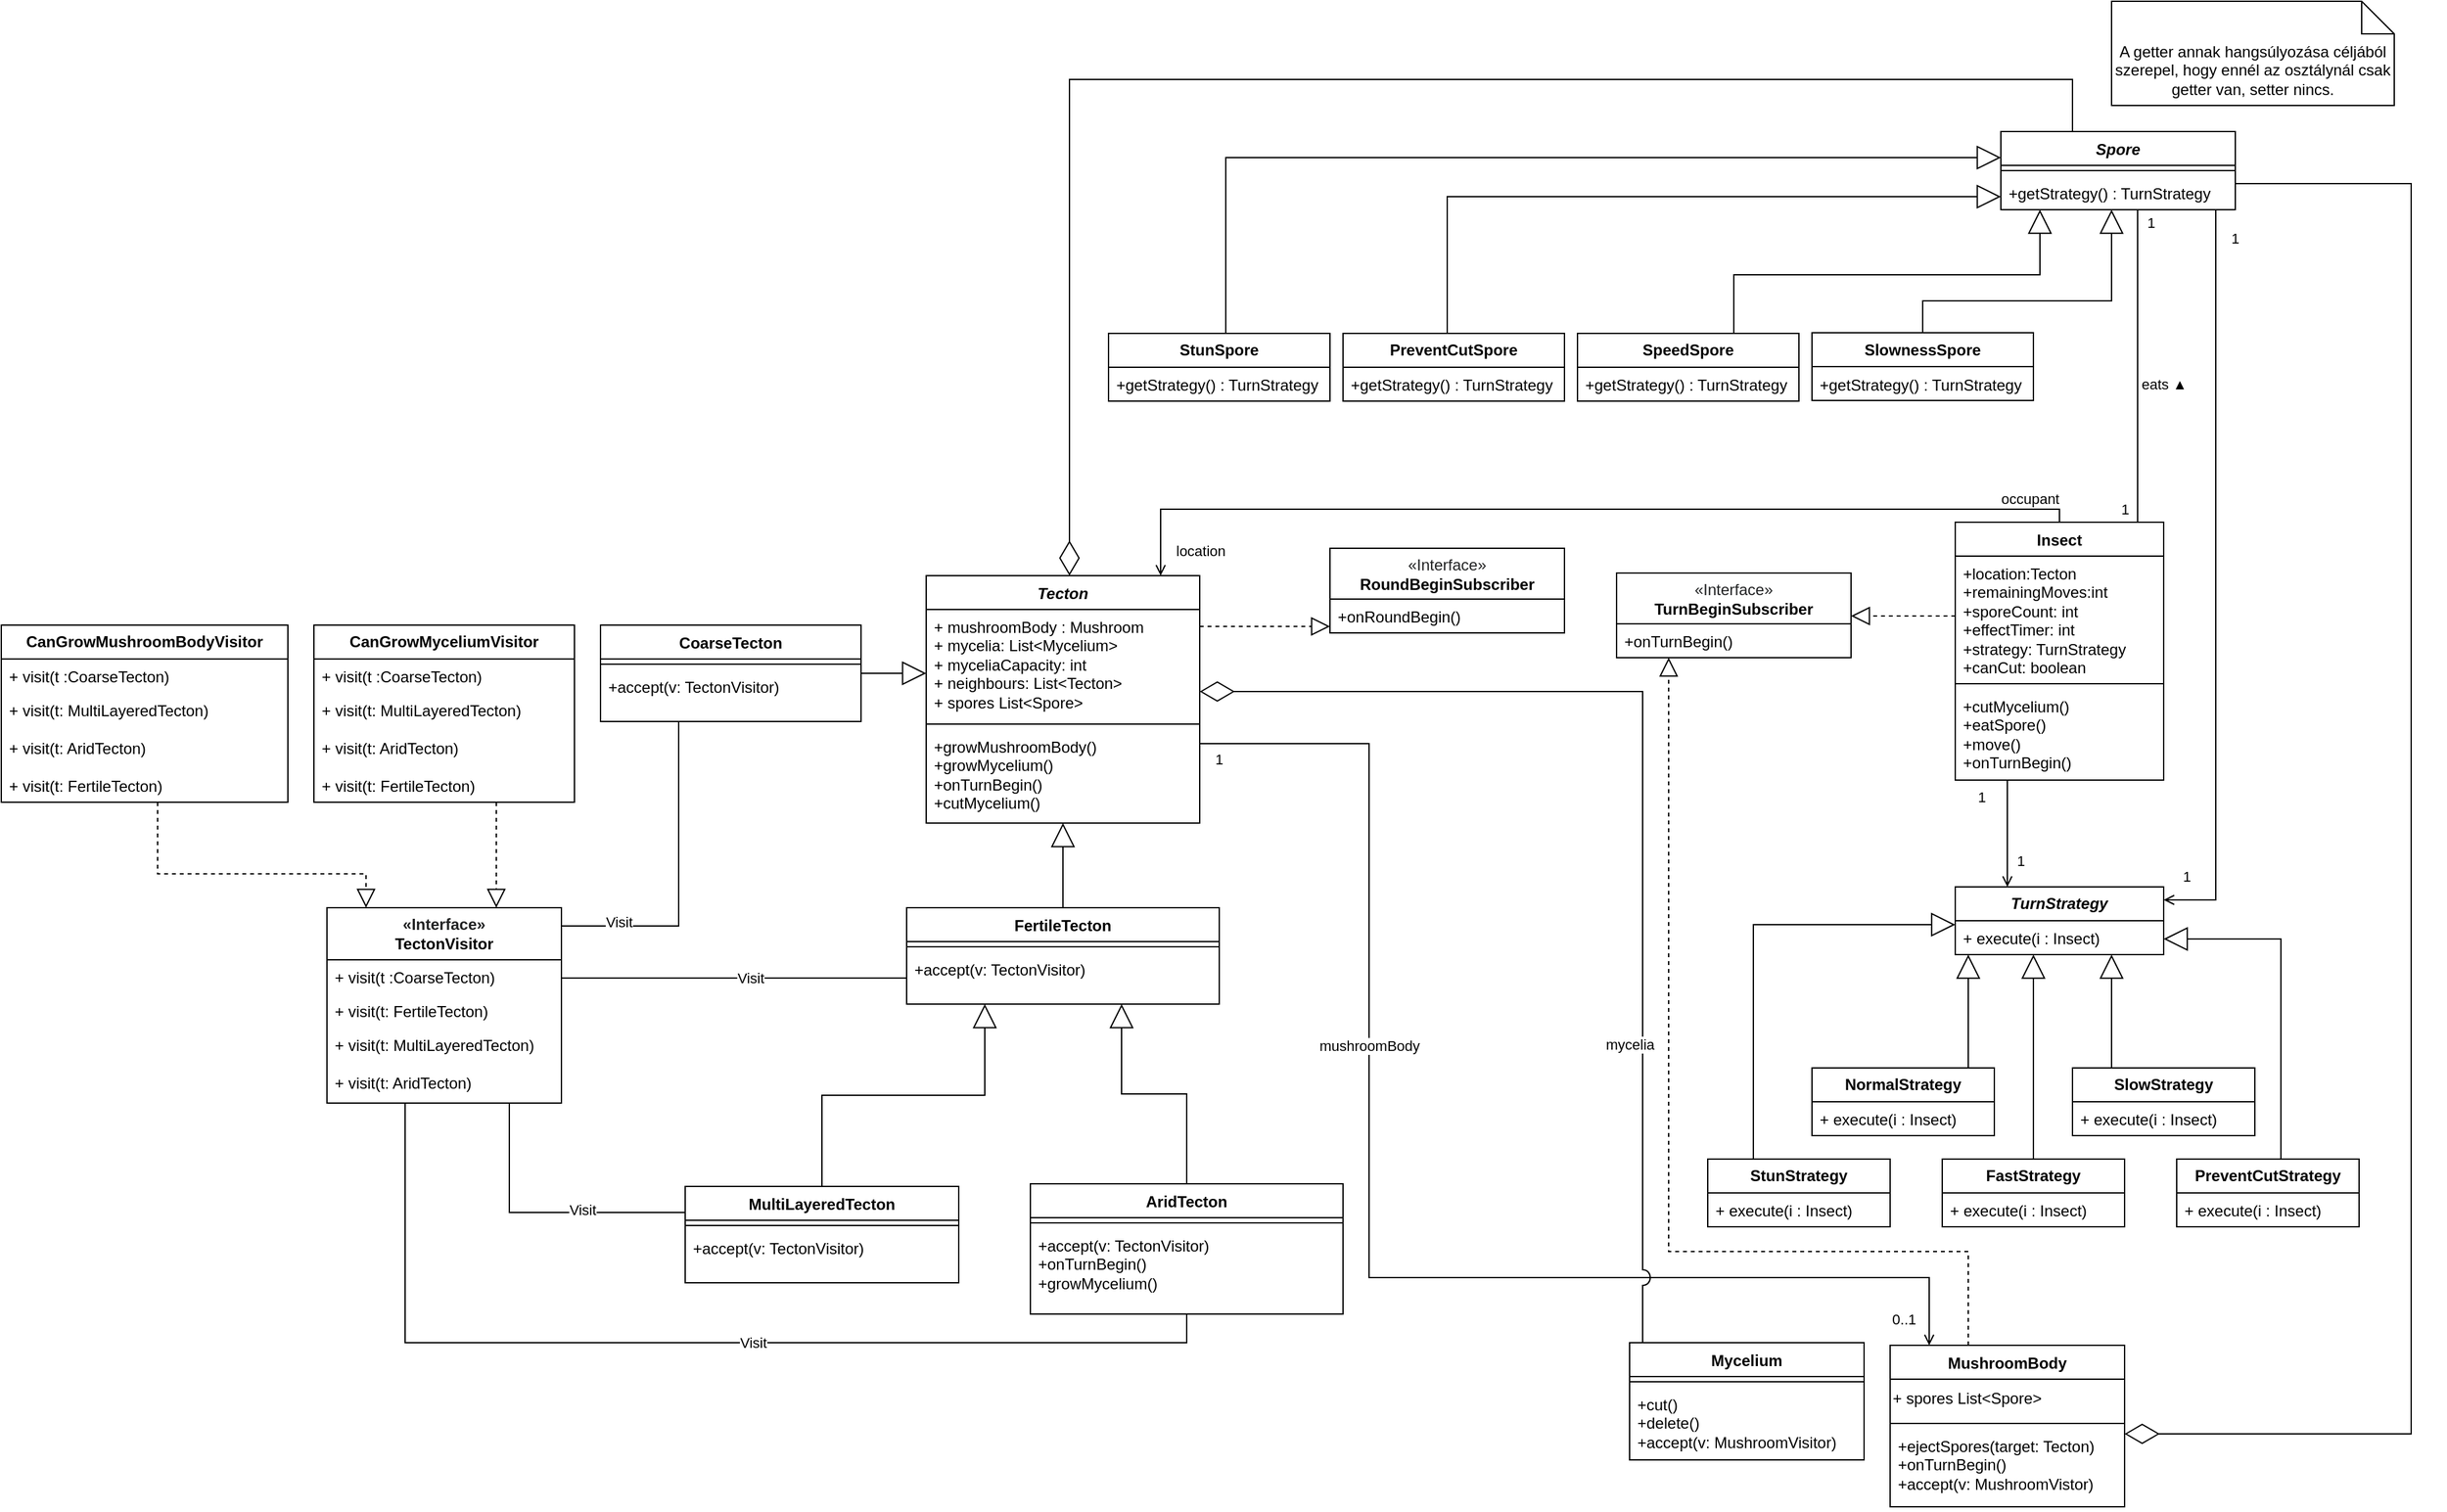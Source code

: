 <mxfile version="26.1.0">
  <diagram name="1 oldal" id="iCavI7vv8ZMhhtlTud_S">
    <mxGraphModel dx="2261" dy="774" grid="1" gridSize="10" guides="1" tooltips="1" connect="1" arrows="1" fold="1" page="1" pageScale="1" pageWidth="827" pageHeight="1169" math="0" shadow="0">
      <root>
        <mxCell id="0" />
        <mxCell id="1" parent="0" />
        <mxCell id="R1OB0yGb1VuW6Jd-PAWR-1" value="&lt;i style=&quot;&quot;&gt;Tecton&lt;/i&gt;" style="swimlane;fontStyle=1;align=center;verticalAlign=top;childLayout=stackLayout;horizontal=1;startSize=26;horizontalStack=0;resizeParent=1;resizeParentMax=0;resizeLast=0;collapsible=1;marginBottom=0;whiteSpace=wrap;html=1;" parent="1" vertex="1">
          <mxGeometry x="540" y="771" width="210" height="190" as="geometry">
            <mxRectangle x="240" y="190" width="80" height="30" as="alternateBounds" />
          </mxGeometry>
        </mxCell>
        <mxCell id="R1OB0yGb1VuW6Jd-PAWR-2" value="&lt;div&gt;+ mushroomBody : Mushroom&lt;/div&gt;&lt;div&gt;+ mycelia: List&amp;lt;Mycelium&amp;gt;&lt;/div&gt;&lt;div&gt;+ myceliaCapacity: int&lt;/div&gt;&lt;div&gt;+ neighbours: List&amp;lt;Tecton&amp;gt;&lt;/div&gt;&lt;div&gt;+ spores List&amp;lt;Spore&amp;gt;&lt;/div&gt;" style="text;strokeColor=none;fillColor=none;align=left;verticalAlign=top;spacingLeft=4;spacingRight=4;overflow=hidden;rotatable=0;points=[[0,0.5],[1,0.5]];portConstraint=eastwest;whiteSpace=wrap;html=1;" parent="R1OB0yGb1VuW6Jd-PAWR-1" vertex="1">
          <mxGeometry y="26" width="210" height="84" as="geometry" />
        </mxCell>
        <mxCell id="R1OB0yGb1VuW6Jd-PAWR-3" value="" style="line;strokeWidth=1;fillColor=none;align=left;verticalAlign=middle;spacingTop=-1;spacingLeft=3;spacingRight=3;rotatable=0;labelPosition=right;points=[];portConstraint=eastwest;strokeColor=inherit;" parent="R1OB0yGb1VuW6Jd-PAWR-1" vertex="1">
          <mxGeometry y="110" width="210" height="8" as="geometry" />
        </mxCell>
        <mxCell id="R1OB0yGb1VuW6Jd-PAWR-4" value="&lt;div&gt;+growMushroomBody()&lt;/div&gt;&lt;div&gt;+growMycelium()&lt;/div&gt;&lt;div&gt;+onTurnBegin()&lt;/div&gt;&lt;div&gt;+cutMycelium()&lt;/div&gt;" style="text;strokeColor=none;fillColor=none;align=left;verticalAlign=top;spacingLeft=4;spacingRight=4;overflow=hidden;rotatable=0;points=[[0,0.5],[1,0.5]];portConstraint=eastwest;whiteSpace=wrap;html=1;" parent="R1OB0yGb1VuW6Jd-PAWR-1" vertex="1">
          <mxGeometry y="118" width="210" height="72" as="geometry" />
        </mxCell>
        <mxCell id="R1OB0yGb1VuW6Jd-PAWR-5" value="CoarseTecton" style="swimlane;fontStyle=1;align=center;verticalAlign=top;childLayout=stackLayout;horizontal=1;startSize=26;horizontalStack=0;resizeParent=1;resizeParentMax=0;resizeLast=0;collapsible=1;marginBottom=0;whiteSpace=wrap;html=1;" parent="1" vertex="1">
          <mxGeometry x="290" y="809" width="200" height="74" as="geometry" />
        </mxCell>
        <mxCell id="R1OB0yGb1VuW6Jd-PAWR-7" value="" style="line;strokeWidth=1;fillColor=none;align=left;verticalAlign=middle;spacingTop=-1;spacingLeft=3;spacingRight=3;rotatable=0;labelPosition=right;points=[];portConstraint=eastwest;strokeColor=inherit;" parent="R1OB0yGb1VuW6Jd-PAWR-5" vertex="1">
          <mxGeometry y="26" width="200" height="8" as="geometry" />
        </mxCell>
        <mxCell id="R1OB0yGb1VuW6Jd-PAWR-8" value="+accept(v: TectonVisitor)" style="text;strokeColor=none;fillColor=none;align=left;verticalAlign=top;spacingLeft=4;spacingRight=4;overflow=hidden;rotatable=0;points=[[0,0.5],[1,0.5]];portConstraint=eastwest;whiteSpace=wrap;html=1;" parent="R1OB0yGb1VuW6Jd-PAWR-5" vertex="1">
          <mxGeometry y="34" width="200" height="40" as="geometry" />
        </mxCell>
        <mxCell id="R1OB0yGb1VuW6Jd-PAWR-9" value="FertileTecton" style="swimlane;fontStyle=1;align=center;verticalAlign=top;childLayout=stackLayout;horizontal=1;startSize=26;horizontalStack=0;resizeParent=1;resizeParentMax=0;resizeLast=0;collapsible=1;marginBottom=0;whiteSpace=wrap;html=1;" parent="1" vertex="1">
          <mxGeometry x="525" y="1026" width="240" height="74" as="geometry" />
        </mxCell>
        <mxCell id="R1OB0yGb1VuW6Jd-PAWR-11" value="" style="line;strokeWidth=1;fillColor=none;align=left;verticalAlign=middle;spacingTop=-1;spacingLeft=3;spacingRight=3;rotatable=0;labelPosition=right;points=[];portConstraint=eastwest;strokeColor=inherit;" parent="R1OB0yGb1VuW6Jd-PAWR-9" vertex="1">
          <mxGeometry y="26" width="240" height="8" as="geometry" />
        </mxCell>
        <mxCell id="R1OB0yGb1VuW6Jd-PAWR-12" value="&lt;div&gt;+accept(v: TectonVisitor)&lt;/div&gt;" style="text;strokeColor=none;fillColor=none;align=left;verticalAlign=top;spacingLeft=4;spacingRight=4;overflow=hidden;rotatable=0;points=[[0,0.5],[1,0.5]];portConstraint=eastwest;whiteSpace=wrap;html=1;" parent="R1OB0yGb1VuW6Jd-PAWR-9" vertex="1">
          <mxGeometry y="34" width="240" height="40" as="geometry" />
        </mxCell>
        <mxCell id="R1OB0yGb1VuW6Jd-PAWR-13" value="" style="endArrow=block;endSize=16;endFill=0;html=1;rounded=0;edgeStyle=orthogonalEdgeStyle;" parent="1" source="R1OB0yGb1VuW6Jd-PAWR-5" target="R1OB0yGb1VuW6Jd-PAWR-1" edge="1">
          <mxGeometry width="160" relative="1" as="geometry">
            <mxPoint x="530" y="861" as="sourcePoint" />
            <mxPoint x="510" y="911" as="targetPoint" />
            <Array as="points">
              <mxPoint x="490" y="856" />
              <mxPoint x="490" y="856" />
            </Array>
          </mxGeometry>
        </mxCell>
        <mxCell id="R1OB0yGb1VuW6Jd-PAWR-14" value="" style="endArrow=block;endSize=16;endFill=0;html=1;rounded=0;" parent="1" source="R1OB0yGb1VuW6Jd-PAWR-9" target="R1OB0yGb1VuW6Jd-PAWR-1" edge="1">
          <mxGeometry width="160" relative="1" as="geometry">
            <mxPoint x="604" y="861" as="sourcePoint" />
            <mxPoint x="660" y="921" as="targetPoint" />
          </mxGeometry>
        </mxCell>
        <mxCell id="R1OB0yGb1VuW6Jd-PAWR-15" value="MultiLayeredTecton" style="swimlane;fontStyle=1;align=center;verticalAlign=top;childLayout=stackLayout;horizontal=1;startSize=26;horizontalStack=0;resizeParent=1;resizeParentMax=0;resizeLast=0;collapsible=1;marginBottom=0;whiteSpace=wrap;html=1;" parent="1" vertex="1">
          <mxGeometry x="355" y="1240" width="210" height="74" as="geometry" />
        </mxCell>
        <mxCell id="R1OB0yGb1VuW6Jd-PAWR-17" value="" style="line;strokeWidth=1;fillColor=none;align=left;verticalAlign=middle;spacingTop=-1;spacingLeft=3;spacingRight=3;rotatable=0;labelPosition=right;points=[];portConstraint=eastwest;strokeColor=inherit;" parent="R1OB0yGb1VuW6Jd-PAWR-15" vertex="1">
          <mxGeometry y="26" width="210" height="8" as="geometry" />
        </mxCell>
        <mxCell id="R1OB0yGb1VuW6Jd-PAWR-18" value="+accept(v: TectonVisitor)" style="text;strokeColor=none;fillColor=none;align=left;verticalAlign=top;spacingLeft=4;spacingRight=4;overflow=hidden;rotatable=0;points=[[0,0.5],[1,0.5]];portConstraint=eastwest;whiteSpace=wrap;html=1;" parent="R1OB0yGb1VuW6Jd-PAWR-15" vertex="1">
          <mxGeometry y="34" width="210" height="40" as="geometry" />
        </mxCell>
        <mxCell id="R1OB0yGb1VuW6Jd-PAWR-19" value="AridTecton" style="swimlane;fontStyle=1;align=center;verticalAlign=top;childLayout=stackLayout;horizontal=1;startSize=26;horizontalStack=0;resizeParent=1;resizeParentMax=0;resizeLast=0;collapsible=1;marginBottom=0;whiteSpace=wrap;html=1;" parent="1" vertex="1">
          <mxGeometry x="620" y="1238" width="240" height="100" as="geometry" />
        </mxCell>
        <mxCell id="R1OB0yGb1VuW6Jd-PAWR-21" value="" style="line;strokeWidth=1;fillColor=none;align=left;verticalAlign=middle;spacingTop=-1;spacingLeft=3;spacingRight=3;rotatable=0;labelPosition=right;points=[];portConstraint=eastwest;strokeColor=inherit;" parent="R1OB0yGb1VuW6Jd-PAWR-19" vertex="1">
          <mxGeometry y="26" width="240" height="8" as="geometry" />
        </mxCell>
        <mxCell id="R1OB0yGb1VuW6Jd-PAWR-22" value="&lt;div&gt;&lt;div&gt;+accept(v: TectonVisitor)&lt;/div&gt;&lt;/div&gt;&lt;div&gt;+onTurnBegin()&lt;/div&gt;&lt;div&gt;+growMycelium()&lt;/div&gt;&lt;div&gt;&lt;br&gt;&lt;/div&gt;" style="text;strokeColor=none;fillColor=none;align=left;verticalAlign=top;spacingLeft=4;spacingRight=4;overflow=hidden;rotatable=0;points=[[0,0.5],[1,0.5]];portConstraint=eastwest;whiteSpace=wrap;html=1;" parent="R1OB0yGb1VuW6Jd-PAWR-19" vertex="1">
          <mxGeometry y="34" width="240" height="66" as="geometry" />
        </mxCell>
        <mxCell id="R1OB0yGb1VuW6Jd-PAWR-23" value="" style="endArrow=block;endSize=16;endFill=0;html=1;rounded=0;edgeStyle=orthogonalEdgeStyle;" parent="1" source="R1OB0yGb1VuW6Jd-PAWR-19" target="R1OB0yGb1VuW6Jd-PAWR-9" edge="1">
          <mxGeometry width="160" relative="1" as="geometry">
            <mxPoint x="745" y="1182" as="sourcePoint" />
            <mxPoint x="755" y="1130" as="targetPoint" />
            <Array as="points">
              <mxPoint x="740" y="1169" />
              <mxPoint x="690" y="1169" />
            </Array>
          </mxGeometry>
        </mxCell>
        <mxCell id="R1OB0yGb1VuW6Jd-PAWR-24" value="" style="endArrow=block;endSize=16;endFill=0;html=1;rounded=0;exitX=0.5;exitY=0;exitDx=0;exitDy=0;entryX=0.25;entryY=1;entryDx=0;entryDy=0;edgeStyle=orthogonalEdgeStyle;" parent="1" source="R1OB0yGb1VuW6Jd-PAWR-15" target="R1OB0yGb1VuW6Jd-PAWR-9" edge="1">
          <mxGeometry x="0.003" width="160" relative="1" as="geometry">
            <mxPoint x="535" y="1160" as="sourcePoint" />
            <mxPoint x="455" y="1160" as="targetPoint" />
            <mxPoint as="offset" />
          </mxGeometry>
        </mxCell>
        <mxCell id="R1OB0yGb1VuW6Jd-PAWR-26" style="edgeStyle=orthogonalEdgeStyle;rounded=0;orthogonalLoop=1;jettySize=auto;html=1;exitX=0.5;exitY=1;exitDx=0;exitDy=0;" parent="1" edge="1">
          <mxGeometry relative="1" as="geometry">
            <mxPoint x="1260" y="1151.0" as="sourcePoint" />
            <mxPoint x="1260" y="1151.0" as="targetPoint" />
          </mxGeometry>
        </mxCell>
        <mxCell id="R1OB0yGb1VuW6Jd-PAWR-27" value="Mycelium" style="swimlane;fontStyle=1;align=center;verticalAlign=top;childLayout=stackLayout;horizontal=1;startSize=26;horizontalStack=0;resizeParent=1;resizeParentMax=0;resizeLast=0;collapsible=1;marginBottom=0;whiteSpace=wrap;html=1;" parent="1" vertex="1">
          <mxGeometry x="1080" y="1360" width="180" height="90" as="geometry" />
        </mxCell>
        <mxCell id="R1OB0yGb1VuW6Jd-PAWR-29" value="" style="line;strokeWidth=1;fillColor=none;align=left;verticalAlign=middle;spacingTop=-1;spacingLeft=3;spacingRight=3;rotatable=0;labelPosition=right;points=[];portConstraint=eastwest;strokeColor=inherit;" parent="R1OB0yGb1VuW6Jd-PAWR-27" vertex="1">
          <mxGeometry y="26" width="180" height="8" as="geometry" />
        </mxCell>
        <mxCell id="R1OB0yGb1VuW6Jd-PAWR-30" value="&lt;div&gt;+cut()&lt;/div&gt;&lt;div&gt;+delete()&lt;/div&gt;&lt;div&gt;+accept(v: MushroomVisitor)&lt;/div&gt;" style="text;strokeColor=none;fillColor=none;align=left;verticalAlign=top;spacingLeft=4;spacingRight=4;overflow=hidden;rotatable=0;points=[[0,0.5],[1,0.5]];portConstraint=eastwest;whiteSpace=wrap;html=1;" parent="R1OB0yGb1VuW6Jd-PAWR-27" vertex="1">
          <mxGeometry y="34" width="180" height="56" as="geometry" />
        </mxCell>
        <mxCell id="R1OB0yGb1VuW6Jd-PAWR-31" value="MushroomBody" style="swimlane;fontStyle=1;align=center;verticalAlign=top;childLayout=stackLayout;horizontal=1;startSize=26;horizontalStack=0;resizeParent=1;resizeParentMax=0;resizeLast=0;collapsible=1;marginBottom=0;whiteSpace=wrap;html=1;" parent="1" vertex="1">
          <mxGeometry x="1280" y="1362" width="180" height="124" as="geometry" />
        </mxCell>
        <mxCell id="kyDPu2u6g_NYAG55pesa-9" value="&lt;div align=&quot;left&quot;&gt;&lt;font&gt;+ spores List&amp;lt;Spore&amp;gt;&lt;/font&gt;&lt;/div&gt;" style="text;html=1;align=left;verticalAlign=middle;resizable=0;points=[];autosize=1;strokeColor=none;fillColor=none;" parent="R1OB0yGb1VuW6Jd-PAWR-31" vertex="1">
          <mxGeometry y="26" width="180" height="30" as="geometry" />
        </mxCell>
        <mxCell id="R1OB0yGb1VuW6Jd-PAWR-33" value="" style="line;strokeWidth=1;fillColor=none;align=left;verticalAlign=middle;spacingTop=-1;spacingLeft=3;spacingRight=3;rotatable=0;labelPosition=right;points=[];portConstraint=eastwest;strokeColor=inherit;" parent="R1OB0yGb1VuW6Jd-PAWR-31" vertex="1">
          <mxGeometry y="56" width="180" height="8" as="geometry" />
        </mxCell>
        <mxCell id="R1OB0yGb1VuW6Jd-PAWR-34" value="&lt;div&gt;+ejectSpores(target: Tecton)&lt;/div&gt;&lt;div&gt;+onTurnBegin()&lt;/div&gt;&lt;div&gt;+accept(v: MushroomVistor)&lt;/div&gt;" style="text;strokeColor=none;fillColor=none;align=left;verticalAlign=top;spacingLeft=4;spacingRight=4;overflow=hidden;rotatable=0;points=[[0,0.5],[1,0.5]];portConstraint=eastwest;whiteSpace=wrap;html=1;" parent="R1OB0yGb1VuW6Jd-PAWR-31" vertex="1">
          <mxGeometry y="64" width="180" height="60" as="geometry" />
        </mxCell>
        <mxCell id="R1OB0yGb1VuW6Jd-PAWR-37" value="&lt;i&gt;Spore&lt;/i&gt;" style="swimlane;fontStyle=1;align=center;verticalAlign=top;childLayout=stackLayout;horizontal=1;startSize=26;horizontalStack=0;resizeParent=1;resizeParentMax=0;resizeLast=0;collapsible=1;marginBottom=0;whiteSpace=wrap;html=1;" parent="1" vertex="1">
          <mxGeometry x="1365" y="430" width="180" height="60" as="geometry" />
        </mxCell>
        <mxCell id="R1OB0yGb1VuW6Jd-PAWR-39" value="" style="line;strokeWidth=1;fillColor=none;align=left;verticalAlign=middle;spacingTop=-1;spacingLeft=3;spacingRight=3;rotatable=0;labelPosition=right;points=[];portConstraint=eastwest;strokeColor=inherit;" parent="R1OB0yGb1VuW6Jd-PAWR-37" vertex="1">
          <mxGeometry y="26" width="180" height="8" as="geometry" />
        </mxCell>
        <mxCell id="R1OB0yGb1VuW6Jd-PAWR-40" value="+getStrategy() : TurnStrategy" style="text;strokeColor=none;fillColor=none;align=left;verticalAlign=top;spacingLeft=4;spacingRight=4;overflow=hidden;rotatable=0;points=[[0,0.5],[1,0.5]];portConstraint=eastwest;whiteSpace=wrap;html=1;" parent="R1OB0yGb1VuW6Jd-PAWR-37" vertex="1">
          <mxGeometry y="34" width="180" height="26" as="geometry" />
        </mxCell>
        <mxCell id="R1OB0yGb1VuW6Jd-PAWR-41" value="Insect" style="swimlane;fontStyle=1;align=center;verticalAlign=top;childLayout=stackLayout;horizontal=1;startSize=26;horizontalStack=0;resizeParent=1;resizeParentMax=0;resizeLast=0;collapsible=1;marginBottom=0;whiteSpace=wrap;html=1;" parent="1" vertex="1">
          <mxGeometry x="1330" y="730" width="160" height="198" as="geometry" />
        </mxCell>
        <mxCell id="R1OB0yGb1VuW6Jd-PAWR-42" value="+location:Tecton&lt;div&gt;+remainingMoves:int&lt;/div&gt;&lt;div&gt;+sporeCount: int&lt;/div&gt;&lt;div&gt;+effectTimer: int&lt;/div&gt;&lt;div&gt;+strategy: TurnStrategy&lt;/div&gt;&lt;div&gt;+canCut: boolean&lt;/div&gt;" style="text;strokeColor=none;fillColor=none;align=left;verticalAlign=top;spacingLeft=4;spacingRight=4;overflow=hidden;rotatable=0;points=[[0,0.5],[1,0.5]];portConstraint=eastwest;whiteSpace=wrap;html=1;" parent="R1OB0yGb1VuW6Jd-PAWR-41" vertex="1">
          <mxGeometry y="26" width="160" height="94" as="geometry" />
        </mxCell>
        <mxCell id="R1OB0yGb1VuW6Jd-PAWR-43" value="" style="line;strokeWidth=1;fillColor=none;align=left;verticalAlign=middle;spacingTop=-1;spacingLeft=3;spacingRight=3;rotatable=0;labelPosition=right;points=[];portConstraint=eastwest;strokeColor=inherit;" parent="R1OB0yGb1VuW6Jd-PAWR-41" vertex="1">
          <mxGeometry y="120" width="160" height="8" as="geometry" />
        </mxCell>
        <mxCell id="R1OB0yGb1VuW6Jd-PAWR-44" value="+cutMycelium()&lt;div&gt;+eatSpore()&lt;/div&gt;&lt;div&gt;+move()&lt;/div&gt;&lt;div&gt;+onTurnBegin()&lt;/div&gt;" style="text;strokeColor=none;fillColor=none;align=left;verticalAlign=top;spacingLeft=4;spacingRight=4;overflow=hidden;rotatable=0;points=[[0,0.5],[1,0.5]];portConstraint=eastwest;whiteSpace=wrap;html=1;" parent="R1OB0yGb1VuW6Jd-PAWR-41" vertex="1">
          <mxGeometry y="128" width="160" height="70" as="geometry" />
        </mxCell>
        <mxCell id="R1OB0yGb1VuW6Jd-PAWR-64" value="&lt;font style=&quot;font-weight: 700;&quot;&gt;&lt;span style=&quot;font-weight: 400; color: rgb(32, 33, 34); font-family: sans-serif; text-align: start; background-color: rgb(255, 255, 255);&quot;&gt;«&lt;/span&gt;&lt;span style=&quot;color: rgb(32, 33, 34); font-family: sans-serif; text-align: start; background-color: rgb(255, 255, 255); font-weight: 400;&quot;&gt;Interface&lt;/span&gt;&lt;span style=&quot;font-weight: 400; color: rgb(32, 33, 34); font-family: sans-serif; text-align: start; background-color: rgb(255, 255, 255);&quot;&gt;»&lt;/span&gt;&lt;/font&gt;&lt;div style=&quot;font-weight: 700; text-align: start;&quot;&gt;&lt;font face=&quot;sans-serif&quot;&gt;&lt;span style=&quot;background-color: rgb(255, 255, 255);&quot;&gt;TurnBeginSubscriber&lt;/span&gt;&lt;/font&gt;&lt;/div&gt;" style="swimlane;fontStyle=0;childLayout=stackLayout;horizontal=1;startSize=39;fillColor=none;horizontalStack=0;resizeParent=1;resizeParentMax=0;resizeLast=0;collapsible=1;marginBottom=0;whiteSpace=wrap;html=1;" parent="1" vertex="1">
          <mxGeometry x="1070" y="769" width="180" height="65" as="geometry" />
        </mxCell>
        <mxCell id="R1OB0yGb1VuW6Jd-PAWR-65" value="+onTurnBegin()" style="text;strokeColor=none;fillColor=none;align=left;verticalAlign=top;spacingLeft=4;spacingRight=4;overflow=hidden;rotatable=0;points=[[0,0.5],[1,0.5]];portConstraint=eastwest;whiteSpace=wrap;html=1;" parent="R1OB0yGb1VuW6Jd-PAWR-64" vertex="1">
          <mxGeometry y="39" width="180" height="26" as="geometry" />
        </mxCell>
        <mxCell id="R1OB0yGb1VuW6Jd-PAWR-67" value="" style="endArrow=block;dashed=1;endFill=0;endSize=12;html=1;rounded=0;edgeStyle=orthogonalEdgeStyle;" parent="1" source="R1OB0yGb1VuW6Jd-PAWR-1" target="mb7o7F7Rgk-u2ZohZn4V-79" edge="1">
          <mxGeometry width="160" relative="1" as="geometry">
            <mxPoint x="920" y="681" as="sourcePoint" />
            <mxPoint x="810" y="830" as="targetPoint" />
            <Array as="points">
              <mxPoint x="810" y="810" />
              <mxPoint x="810" y="810" />
            </Array>
          </mxGeometry>
        </mxCell>
        <mxCell id="R1OB0yGb1VuW6Jd-PAWR-68" value="" style="endArrow=block;dashed=1;endFill=0;endSize=12;html=1;rounded=0;edgeStyle=orthogonalEdgeStyle;jumpStyle=arc;jumpSize=12;" parent="1" source="R1OB0yGb1VuW6Jd-PAWR-31" target="R1OB0yGb1VuW6Jd-PAWR-65" edge="1">
          <mxGeometry width="160" relative="1" as="geometry">
            <mxPoint x="1310" y="1170" as="sourcePoint" />
            <mxPoint x="1570" y="1111" as="targetPoint" />
            <Array as="points">
              <mxPoint x="1340" y="1290" />
              <mxPoint x="1110" y="1290" />
            </Array>
          </mxGeometry>
        </mxCell>
        <mxCell id="R1OB0yGb1VuW6Jd-PAWR-70" value="" style="endArrow=diamondThin;endFill=0;endSize=24;html=1;rounded=0;edgeStyle=orthogonalEdgeStyle;" parent="1" source="R1OB0yGb1VuW6Jd-PAWR-37" target="R1OB0yGb1VuW6Jd-PAWR-31" edge="1">
          <mxGeometry width="160" relative="1" as="geometry">
            <mxPoint x="2170" y="941" as="sourcePoint" />
            <mxPoint x="1500" y="1240" as="targetPoint" />
            <Array as="points">
              <mxPoint x="1680" y="470" />
              <mxPoint x="1680" y="1430" />
            </Array>
          </mxGeometry>
        </mxCell>
        <mxCell id="R1OB0yGb1VuW6Jd-PAWR-94" value="" style="endArrow=block;dashed=1;endFill=0;html=1;rounded=0;jumpStyle=arc;jumpSize=12;endSize=12;fontStyle=0;edgeStyle=orthogonalEdgeStyle;" parent="1" source="R1OB0yGb1VuW6Jd-PAWR-41" target="R1OB0yGb1VuW6Jd-PAWR-64" edge="1">
          <mxGeometry width="160" relative="1" as="geometry">
            <mxPoint x="1550" y="1200" as="sourcePoint" />
            <mxPoint x="1150" y="820" as="targetPoint" />
            <Array as="points">
              <mxPoint x="1300" y="802" />
              <mxPoint x="1300" y="802" />
            </Array>
          </mxGeometry>
        </mxCell>
        <mxCell id="R1OB0yGb1VuW6Jd-PAWR-95" value="" style="endArrow=diamondThin;endFill=0;endSize=24;html=1;rounded=0;edgeStyle=orthogonalEdgeStyle;jumpStyle=arc;jumpSize=12;" parent="1" source="R1OB0yGb1VuW6Jd-PAWR-37" target="R1OB0yGb1VuW6Jd-PAWR-1" edge="1">
          <mxGeometry width="160" relative="1" as="geometry">
            <mxPoint x="1780" y="705" as="sourcePoint" />
            <mxPoint x="645" y="751" as="targetPoint" />
            <Array as="points">
              <mxPoint x="1420" y="390" />
              <mxPoint x="650" y="390" />
            </Array>
          </mxGeometry>
        </mxCell>
        <mxCell id="Vh8VJ31RXxQbdsVbW_FH-3" value="A getter annak hangsúlyozása céljából szerepel, hogy ennél az osztálynál csak getter van, setter nincs." style="shape=note2;boundedLbl=1;whiteSpace=wrap;html=1;size=25;verticalAlign=top;align=center;" parent="1" vertex="1">
          <mxGeometry x="1450" y="330" width="217" height="80" as="geometry" />
        </mxCell>
        <mxCell id="mb7o7F7Rgk-u2ZohZn4V-1" value="&lt;div&gt;&lt;b&gt;&lt;font&gt;&lt;span style=&quot;color: rgb(32, 33, 34); font-family: sans-serif; text-align: start; background-color: rgb(255, 255, 255);&quot;&gt;«&lt;/span&gt;&lt;span style=&quot;color: rgb(32, 33, 34); font-family: sans-serif; text-align: start; background-color: rgb(255, 255, 255);&quot;&gt;Interface&lt;/span&gt;&lt;span style=&quot;color: rgb(32, 33, 34); font-family: sans-serif; text-align: start; background-color: rgb(255, 255, 255);&quot;&gt;»&lt;/span&gt;&lt;/font&gt;&lt;/b&gt;&lt;/div&gt;&lt;div&gt;&lt;b&gt;TectonVisitor&lt;/b&gt;&lt;/div&gt;" style="swimlane;fontStyle=0;childLayout=stackLayout;horizontal=1;startSize=40;fillColor=none;horizontalStack=0;resizeParent=1;resizeParentMax=0;resizeLast=0;collapsible=1;marginBottom=0;whiteSpace=wrap;html=1;" parent="1" vertex="1">
          <mxGeometry x="80" y="1026" width="180" height="150" as="geometry" />
        </mxCell>
        <mxCell id="mb7o7F7Rgk-u2ZohZn4V-2" value="+ visit(t :CoarseTecton)" style="text;strokeColor=none;fillColor=none;align=left;verticalAlign=top;spacingLeft=4;spacingRight=4;overflow=hidden;rotatable=0;points=[[0,0.5],[1,0.5]];portConstraint=eastwest;whiteSpace=wrap;html=1;" parent="mb7o7F7Rgk-u2ZohZn4V-1" vertex="1">
          <mxGeometry y="40" width="180" height="26" as="geometry" />
        </mxCell>
        <mxCell id="mb7o7F7Rgk-u2ZohZn4V-3" value="+ visit(t: FertileTecton)" style="text;strokeColor=none;fillColor=none;align=left;verticalAlign=top;spacingLeft=4;spacingRight=4;overflow=hidden;rotatable=0;points=[[0,0.5],[1,0.5]];portConstraint=eastwest;whiteSpace=wrap;html=1;" parent="mb7o7F7Rgk-u2ZohZn4V-1" vertex="1">
          <mxGeometry y="66" width="180" height="26" as="geometry" />
        </mxCell>
        <mxCell id="mb7o7F7Rgk-u2ZohZn4V-4" value="&lt;div&gt;+ visit(t: MultiLayeredTecton)&lt;/div&gt;&lt;div&gt;&lt;br&gt;&lt;/div&gt;&lt;div&gt;+ visit(t: AridTecton) &lt;br&gt;&lt;/div&gt;" style="text;strokeColor=none;fillColor=none;align=left;verticalAlign=top;spacingLeft=4;spacingRight=4;overflow=hidden;rotatable=0;points=[[0,0.5],[1,0.5]];portConstraint=eastwest;whiteSpace=wrap;html=1;" parent="mb7o7F7Rgk-u2ZohZn4V-1" vertex="1">
          <mxGeometry y="92" width="180" height="58" as="geometry" />
        </mxCell>
        <mxCell id="mb7o7F7Rgk-u2ZohZn4V-5" value="&lt;b&gt;CanGrowMushroomBodyVisitor&lt;/b&gt;" style="swimlane;fontStyle=0;childLayout=stackLayout;horizontal=1;startSize=26;fillColor=none;horizontalStack=0;resizeParent=1;resizeParentMax=0;resizeLast=0;collapsible=1;marginBottom=0;whiteSpace=wrap;html=1;" parent="1" vertex="1">
          <mxGeometry x="-170" y="809" width="220" height="136" as="geometry" />
        </mxCell>
        <mxCell id="mb7o7F7Rgk-u2ZohZn4V-9" value="+ visit(t :CoarseTecton)" style="text;strokeColor=none;fillColor=none;align=left;verticalAlign=top;spacingLeft=4;spacingRight=4;overflow=hidden;rotatable=0;points=[[0,0.5],[1,0.5]];portConstraint=eastwest;whiteSpace=wrap;html=1;" parent="mb7o7F7Rgk-u2ZohZn4V-5" vertex="1">
          <mxGeometry y="26" width="220" height="26" as="geometry" />
        </mxCell>
        <mxCell id="mb7o7F7Rgk-u2ZohZn4V-10" value="&lt;div&gt;+ visit(t: MultiLayeredTecton)&lt;/div&gt;&lt;div&gt;&lt;br&gt;&lt;/div&gt;&lt;div&gt;+ visit(t: AridTecton) &lt;br&gt;&lt;/div&gt;" style="text;strokeColor=none;fillColor=none;align=left;verticalAlign=top;spacingLeft=4;spacingRight=4;overflow=hidden;rotatable=0;points=[[0,0.5],[1,0.5]];portConstraint=eastwest;whiteSpace=wrap;html=1;" parent="mb7o7F7Rgk-u2ZohZn4V-5" vertex="1">
          <mxGeometry y="52" width="220" height="58" as="geometry" />
        </mxCell>
        <mxCell id="mb7o7F7Rgk-u2ZohZn4V-11" value="+ visit(t: FertileTecton)" style="text;strokeColor=none;fillColor=none;align=left;verticalAlign=top;spacingLeft=4;spacingRight=4;overflow=hidden;rotatable=0;points=[[0,0.5],[1,0.5]];portConstraint=eastwest;whiteSpace=wrap;html=1;" parent="mb7o7F7Rgk-u2ZohZn4V-5" vertex="1">
          <mxGeometry y="110" width="220" height="26" as="geometry" />
        </mxCell>
        <mxCell id="mb7o7F7Rgk-u2ZohZn4V-12" value="" style="endArrow=block;dashed=1;endFill=0;endSize=12;html=1;rounded=0;edgeStyle=orthogonalEdgeStyle;" parent="1" source="kyDPu2u6g_NYAG55pesa-4" target="mb7o7F7Rgk-u2ZohZn4V-1" edge="1">
          <mxGeometry width="160" relative="1" as="geometry">
            <mxPoint x="50" y="980" as="sourcePoint" />
            <mxPoint x="170" y="1107" as="targetPoint" />
            <Array as="points">
              <mxPoint x="210" y="990" />
              <mxPoint x="210" y="990" />
            </Array>
          </mxGeometry>
        </mxCell>
        <mxCell id="mb7o7F7Rgk-u2ZohZn4V-13" value="" style="endArrow=none;html=1;rounded=0;edgeStyle=orthogonalEdgeStyle;" parent="1" source="mb7o7F7Rgk-u2ZohZn4V-1" target="R1OB0yGb1VuW6Jd-PAWR-8" edge="1">
          <mxGeometry relative="1" as="geometry">
            <mxPoint x="500" y="1050" as="sourcePoint" />
            <mxPoint x="360" y="980" as="targetPoint" />
            <Array as="points">
              <mxPoint x="350" y="1040" />
            </Array>
          </mxGeometry>
        </mxCell>
        <mxCell id="mb7o7F7Rgk-u2ZohZn4V-30" value="Visit" style="edgeLabel;html=1;align=center;verticalAlign=middle;resizable=0;points=[];" parent="mb7o7F7Rgk-u2ZohZn4V-13" vertex="1" connectable="0">
          <mxGeometry x="-0.438" y="2" relative="1" as="geometry">
            <mxPoint x="-26" y="-1" as="offset" />
          </mxGeometry>
        </mxCell>
        <mxCell id="mb7o7F7Rgk-u2ZohZn4V-17" value="" style="endArrow=none;html=1;rounded=0;edgeStyle=orthogonalEdgeStyle;" parent="1" source="mb7o7F7Rgk-u2ZohZn4V-1" target="R1OB0yGb1VuW6Jd-PAWR-12" edge="1">
          <mxGeometry relative="1" as="geometry">
            <mxPoint x="180" y="1124.94" as="sourcePoint" />
            <mxPoint x="625" y="1083.999" as="targetPoint" />
            <Array as="points">
              <mxPoint x="460" y="1080" />
              <mxPoint x="460" y="1080" />
            </Array>
          </mxGeometry>
        </mxCell>
        <mxCell id="mb7o7F7Rgk-u2ZohZn4V-31" value="&lt;div&gt;Visit&lt;/div&gt;" style="edgeLabel;html=1;align=center;verticalAlign=middle;resizable=0;points=[];" parent="mb7o7F7Rgk-u2ZohZn4V-17" vertex="1" connectable="0">
          <mxGeometry x="0.122" y="-5" relative="1" as="geometry">
            <mxPoint x="-4" y="-5" as="offset" />
          </mxGeometry>
        </mxCell>
        <mxCell id="mb7o7F7Rgk-u2ZohZn4V-18" value="" style="endArrow=none;html=1;rounded=0;edgeStyle=orthogonalEdgeStyle;" parent="1" source="mb7o7F7Rgk-u2ZohZn4V-1" target="R1OB0yGb1VuW6Jd-PAWR-22" edge="1">
          <mxGeometry relative="1" as="geometry">
            <mxPoint x="80" y="1200" as="sourcePoint" />
            <mxPoint x="809.999" y="1340" as="targetPoint" />
            <Array as="points">
              <mxPoint x="140" y="1360" />
              <mxPoint x="740" y="1360" />
            </Array>
          </mxGeometry>
        </mxCell>
        <mxCell id="mb7o7F7Rgk-u2ZohZn4V-33" value="&lt;div&gt;Visit&lt;/div&gt;" style="edgeLabel;html=1;align=center;verticalAlign=middle;resizable=0;points=[];" parent="mb7o7F7Rgk-u2ZohZn4V-18" vertex="1" connectable="0">
          <mxGeometry x="0.23" y="-2" relative="1" as="geometry">
            <mxPoint x="-45" y="-2" as="offset" />
          </mxGeometry>
        </mxCell>
        <mxCell id="mb7o7F7Rgk-u2ZohZn4V-19" value="" style="endArrow=none;html=1;rounded=0;edgeStyle=orthogonalEdgeStyle;" parent="1" source="mb7o7F7Rgk-u2ZohZn4V-4" target="R1OB0yGb1VuW6Jd-PAWR-15" edge="1">
          <mxGeometry relative="1" as="geometry">
            <mxPoint x="69.999" y="1170" as="sourcePoint" />
            <mxPoint x="819.999" y="1350" as="targetPoint" />
            <Array as="points">
              <mxPoint x="220" y="1260" />
            </Array>
          </mxGeometry>
        </mxCell>
        <mxCell id="mb7o7F7Rgk-u2ZohZn4V-69" value="Visit" style="edgeLabel;html=1;align=center;verticalAlign=middle;resizable=0;points=[];" parent="mb7o7F7Rgk-u2ZohZn4V-19" vertex="1" connectable="0">
          <mxGeometry x="0.188" y="-1" relative="1" as="geometry">
            <mxPoint x="10" y="-3" as="offset" />
          </mxGeometry>
        </mxCell>
        <mxCell id="mb7o7F7Rgk-u2ZohZn4V-21" value="" style="endArrow=open;html=1;edgeStyle=orthogonalEdgeStyle;rounded=0;endFill=0;" parent="1" source="R1OB0yGb1VuW6Jd-PAWR-1" target="R1OB0yGb1VuW6Jd-PAWR-31" edge="1">
          <mxGeometry relative="1" as="geometry">
            <mxPoint x="800" y="860" as="sourcePoint" />
            <mxPoint x="1080" y="1080" as="targetPoint" />
            <Array as="points">
              <mxPoint x="880" y="900" />
              <mxPoint x="880" y="1310" />
              <mxPoint x="1310" y="1310" />
            </Array>
          </mxGeometry>
        </mxCell>
        <mxCell id="mb7o7F7Rgk-u2ZohZn4V-22" value="1" style="edgeLabel;resizable=0;html=1;align=left;verticalAlign=bottom;" parent="mb7o7F7Rgk-u2ZohZn4V-21" connectable="0" vertex="1">
          <mxGeometry x="-1" relative="1" as="geometry">
            <mxPoint x="10" y="20" as="offset" />
          </mxGeometry>
        </mxCell>
        <mxCell id="mb7o7F7Rgk-u2ZohZn4V-23" value="0..1" style="edgeLabel;resizable=0;html=1;align=right;verticalAlign=bottom;" parent="mb7o7F7Rgk-u2ZohZn4V-21" connectable="0" vertex="1">
          <mxGeometry x="1" relative="1" as="geometry">
            <mxPoint x="-10" y="-12" as="offset" />
          </mxGeometry>
        </mxCell>
        <mxCell id="mb7o7F7Rgk-u2ZohZn4V-28" value="&lt;div&gt;mushroomBody&lt;/div&gt;" style="edgeLabel;resizable=0;html=1;align=left;verticalAlign=bottom;" parent="mb7o7F7Rgk-u2ZohZn4V-21" connectable="0" vertex="1">
          <mxGeometry x="-1" relative="1" as="geometry">
            <mxPoint x="90" y="240" as="offset" />
          </mxGeometry>
        </mxCell>
        <mxCell id="mb7o7F7Rgk-u2ZohZn4V-29" value="" style="endArrow=diamondThin;endFill=0;endSize=24;html=1;rounded=0;edgeStyle=orthogonalEdgeStyle;jumpStyle=arc;jumpSize=12;" parent="1" source="R1OB0yGb1VuW6Jd-PAWR-27" target="R1OB0yGb1VuW6Jd-PAWR-1" edge="1">
          <mxGeometry width="160" relative="1" as="geometry">
            <mxPoint x="890" y="1120" as="sourcePoint" />
            <mxPoint x="1050" y="1120" as="targetPoint" />
            <Array as="points">
              <mxPoint x="1090" y="860" />
            </Array>
          </mxGeometry>
        </mxCell>
        <mxCell id="mb7o7F7Rgk-u2ZohZn4V-133" value="mycelia" style="edgeLabel;html=1;align=center;verticalAlign=middle;resizable=0;points=[];" parent="mb7o7F7Rgk-u2ZohZn4V-29" vertex="1" connectable="0">
          <mxGeometry x="0.759" y="3" relative="1" as="geometry">
            <mxPoint x="229" y="268" as="offset" />
          </mxGeometry>
        </mxCell>
        <mxCell id="mb7o7F7Rgk-u2ZohZn4V-65" value="" style="endArrow=none;html=1;edgeStyle=orthogonalEdgeStyle;rounded=0;startArrow=open;startFill=0;" parent="1" source="R1OB0yGb1VuW6Jd-PAWR-1" target="R1OB0yGb1VuW6Jd-PAWR-41" edge="1">
          <mxGeometry relative="1" as="geometry">
            <mxPoint x="790" y="1040" as="sourcePoint" />
            <mxPoint x="950" y="1040" as="targetPoint" />
            <Array as="points">
              <mxPoint x="720" y="720" />
              <mxPoint x="1410" y="720" />
            </Array>
          </mxGeometry>
        </mxCell>
        <mxCell id="mb7o7F7Rgk-u2ZohZn4V-66" value="location" style="edgeLabel;resizable=0;html=1;align=left;verticalAlign=bottom;" parent="mb7o7F7Rgk-u2ZohZn4V-65" connectable="0" vertex="1">
          <mxGeometry x="-1" relative="1" as="geometry">
            <mxPoint x="10" y="-11" as="offset" />
          </mxGeometry>
        </mxCell>
        <mxCell id="mb7o7F7Rgk-u2ZohZn4V-67" value="occupant" style="edgeLabel;resizable=0;html=1;align=right;verticalAlign=bottom;" parent="mb7o7F7Rgk-u2ZohZn4V-65" connectable="0" vertex="1">
          <mxGeometry x="1" relative="1" as="geometry">
            <mxPoint y="-10" as="offset" />
          </mxGeometry>
        </mxCell>
        <mxCell id="mb7o7F7Rgk-u2ZohZn4V-75" value="&lt;div&gt;&lt;i&gt;&lt;b&gt;TurnStrategy&lt;/b&gt;&lt;/i&gt;&lt;/div&gt;" style="swimlane;fontStyle=0;childLayout=stackLayout;horizontal=1;startSize=26;fillColor=none;horizontalStack=0;resizeParent=1;resizeParentMax=0;resizeLast=0;collapsible=1;marginBottom=0;whiteSpace=wrap;html=1;" parent="1" vertex="1">
          <mxGeometry x="1330" y="1010" width="160" height="52" as="geometry" />
        </mxCell>
        <mxCell id="mb7o7F7Rgk-u2ZohZn4V-76" value="+ execute(i : Insect)" style="text;strokeColor=none;fillColor=none;align=left;verticalAlign=top;spacingLeft=4;spacingRight=4;overflow=hidden;rotatable=0;points=[[0,0.5],[1,0.5]];portConstraint=eastwest;whiteSpace=wrap;html=1;" parent="mb7o7F7Rgk-u2ZohZn4V-75" vertex="1">
          <mxGeometry y="26" width="160" height="26" as="geometry" />
        </mxCell>
        <mxCell id="mb7o7F7Rgk-u2ZohZn4V-79" value="&lt;font style=&quot;font-weight: 700;&quot;&gt;&lt;span style=&quot;font-weight: 400; color: rgb(32, 33, 34); font-family: sans-serif; text-align: start; background-color: rgb(255, 255, 255);&quot;&gt;«&lt;/span&gt;&lt;span style=&quot;color: rgb(32, 33, 34); font-family: sans-serif; text-align: start; background-color: rgb(255, 255, 255); font-weight: 400;&quot;&gt;Interface&lt;/span&gt;&lt;span style=&quot;font-weight: 400; color: rgb(32, 33, 34); font-family: sans-serif; text-align: start; background-color: rgb(255, 255, 255);&quot;&gt;»&lt;/span&gt;&lt;/font&gt;&lt;div style=&quot;font-weight: 700; text-align: start;&quot;&gt;&lt;font face=&quot;sans-serif&quot;&gt;&lt;span style=&quot;background-color: rgb(255, 255, 255);&quot;&gt;RoundBeginSubscriber&lt;/span&gt;&lt;/font&gt;&lt;/div&gt;" style="swimlane;fontStyle=0;childLayout=stackLayout;horizontal=1;startSize=39;fillColor=none;horizontalStack=0;resizeParent=1;resizeParentMax=0;resizeLast=0;collapsible=1;marginBottom=0;whiteSpace=wrap;html=1;" parent="1" vertex="1">
          <mxGeometry x="850" y="750" width="180" height="65" as="geometry" />
        </mxCell>
        <mxCell id="mb7o7F7Rgk-u2ZohZn4V-80" value="+onRoundBegin()" style="text;strokeColor=none;fillColor=none;align=left;verticalAlign=top;spacingLeft=4;spacingRight=4;overflow=hidden;rotatable=0;points=[[0,0.5],[1,0.5]];portConstraint=eastwest;whiteSpace=wrap;html=1;" parent="mb7o7F7Rgk-u2ZohZn4V-79" vertex="1">
          <mxGeometry y="39" width="180" height="26" as="geometry" />
        </mxCell>
        <mxCell id="mb7o7F7Rgk-u2ZohZn4V-85" value="&lt;b&gt;NormalStrategy&lt;/b&gt;" style="swimlane;fontStyle=0;childLayout=stackLayout;horizontal=1;startSize=26;fillColor=none;horizontalStack=0;resizeParent=1;resizeParentMax=0;resizeLast=0;collapsible=1;marginBottom=0;whiteSpace=wrap;html=1;" parent="1" vertex="1">
          <mxGeometry x="1220" y="1149" width="140" height="52" as="geometry" />
        </mxCell>
        <mxCell id="mb7o7F7Rgk-u2ZohZn4V-86" value="+&amp;nbsp;execute(i : Insect)" style="text;strokeColor=none;fillColor=none;align=left;verticalAlign=top;spacingLeft=4;spacingRight=4;overflow=hidden;rotatable=0;points=[[0,0.5],[1,0.5]];portConstraint=eastwest;whiteSpace=wrap;html=1;" parent="mb7o7F7Rgk-u2ZohZn4V-85" vertex="1">
          <mxGeometry y="26" width="140" height="26" as="geometry" />
        </mxCell>
        <mxCell id="mb7o7F7Rgk-u2ZohZn4V-89" value="&lt;div&gt;&lt;b&gt;StunStrategy&lt;/b&gt;&lt;/div&gt;" style="swimlane;fontStyle=0;childLayout=stackLayout;horizontal=1;startSize=26;fillColor=none;horizontalStack=0;resizeParent=1;resizeParentMax=0;resizeLast=0;collapsible=1;marginBottom=0;whiteSpace=wrap;html=1;" parent="1" vertex="1">
          <mxGeometry x="1140" y="1219" width="140" height="52" as="geometry" />
        </mxCell>
        <mxCell id="mb7o7F7Rgk-u2ZohZn4V-90" value="+&amp;nbsp;execute(i : Insect)" style="text;strokeColor=none;fillColor=none;align=left;verticalAlign=top;spacingLeft=4;spacingRight=4;overflow=hidden;rotatable=0;points=[[0,0.5],[1,0.5]];portConstraint=eastwest;whiteSpace=wrap;html=1;" parent="mb7o7F7Rgk-u2ZohZn4V-89" vertex="1">
          <mxGeometry y="26" width="140" height="26" as="geometry" />
        </mxCell>
        <mxCell id="mb7o7F7Rgk-u2ZohZn4V-91" value="&lt;div&gt;&lt;b&gt;FastStrategy&lt;/b&gt;&lt;/div&gt;" style="swimlane;fontStyle=0;childLayout=stackLayout;horizontal=1;startSize=26;fillColor=none;horizontalStack=0;resizeParent=1;resizeParentMax=0;resizeLast=0;collapsible=1;marginBottom=0;whiteSpace=wrap;html=1;" parent="1" vertex="1">
          <mxGeometry x="1320" y="1219" width="140" height="52" as="geometry" />
        </mxCell>
        <mxCell id="mb7o7F7Rgk-u2ZohZn4V-92" value="+&amp;nbsp;execute(i : Insect)" style="text;strokeColor=none;fillColor=none;align=left;verticalAlign=top;spacingLeft=4;spacingRight=4;overflow=hidden;rotatable=0;points=[[0,0.5],[1,0.5]];portConstraint=eastwest;whiteSpace=wrap;html=1;" parent="mb7o7F7Rgk-u2ZohZn4V-91" vertex="1">
          <mxGeometry y="26" width="140" height="26" as="geometry" />
        </mxCell>
        <mxCell id="mb7o7F7Rgk-u2ZohZn4V-93" value="&lt;div&gt;&lt;b&gt;PreventCutStrategy&lt;/b&gt;&lt;/div&gt;" style="swimlane;fontStyle=0;childLayout=stackLayout;horizontal=1;startSize=26;fillColor=none;horizontalStack=0;resizeParent=1;resizeParentMax=0;resizeLast=0;collapsible=1;marginBottom=0;whiteSpace=wrap;html=1;" parent="1" vertex="1">
          <mxGeometry x="1500" y="1219" width="140" height="52" as="geometry" />
        </mxCell>
        <mxCell id="mb7o7F7Rgk-u2ZohZn4V-94" value="+&amp;nbsp;execute(i : Insect)" style="text;strokeColor=none;fillColor=none;align=left;verticalAlign=top;spacingLeft=4;spacingRight=4;overflow=hidden;rotatable=0;points=[[0,0.5],[1,0.5]];portConstraint=eastwest;whiteSpace=wrap;html=1;" parent="mb7o7F7Rgk-u2ZohZn4V-93" vertex="1">
          <mxGeometry y="26" width="140" height="26" as="geometry" />
        </mxCell>
        <mxCell id="mb7o7F7Rgk-u2ZohZn4V-95" value="&lt;div&gt;&lt;b&gt;SlowStrategy&lt;/b&gt;&lt;/div&gt;" style="swimlane;fontStyle=0;childLayout=stackLayout;horizontal=1;startSize=26;fillColor=none;horizontalStack=0;resizeParent=1;resizeParentMax=0;resizeLast=0;collapsible=1;marginBottom=0;whiteSpace=wrap;html=1;" parent="1" vertex="1">
          <mxGeometry x="1420" y="1149" width="140" height="52" as="geometry" />
        </mxCell>
        <mxCell id="mb7o7F7Rgk-u2ZohZn4V-96" value="+&amp;nbsp;execute(i : Insect)" style="text;strokeColor=none;fillColor=none;align=left;verticalAlign=top;spacingLeft=4;spacingRight=4;overflow=hidden;rotatable=0;points=[[0,0.5],[1,0.5]];portConstraint=eastwest;whiteSpace=wrap;html=1;" parent="mb7o7F7Rgk-u2ZohZn4V-95" vertex="1">
          <mxGeometry y="26" width="140" height="26" as="geometry" />
        </mxCell>
        <mxCell id="mb7o7F7Rgk-u2ZohZn4V-97" value="" style="endArrow=block;endSize=16;endFill=0;html=1;rounded=0;edgeStyle=orthogonalEdgeStyle;" parent="1" source="mb7o7F7Rgk-u2ZohZn4V-85" target="mb7o7F7Rgk-u2ZohZn4V-75" edge="1">
          <mxGeometry width="160" relative="1" as="geometry">
            <mxPoint x="1060" y="979" as="sourcePoint" />
            <mxPoint x="1220" y="979" as="targetPoint" />
            <Array as="points">
              <mxPoint x="1340" y="1109" />
              <mxPoint x="1340" y="1109" />
            </Array>
          </mxGeometry>
        </mxCell>
        <mxCell id="mb7o7F7Rgk-u2ZohZn4V-98" value="" style="endArrow=block;endSize=16;endFill=0;html=1;rounded=0;exitX=0.25;exitY=0;exitDx=0;exitDy=0;edgeStyle=orthogonalEdgeStyle;" parent="1" source="mb7o7F7Rgk-u2ZohZn4V-89" target="mb7o7F7Rgk-u2ZohZn4V-75" edge="1">
          <mxGeometry width="160" relative="1" as="geometry">
            <mxPoint x="1152" y="1193" as="sourcePoint" />
            <mxPoint x="1220" y="1139" as="targetPoint" />
            <Array as="points">
              <mxPoint x="1175" y="1039" />
            </Array>
          </mxGeometry>
        </mxCell>
        <mxCell id="mb7o7F7Rgk-u2ZohZn4V-99" value="" style="endArrow=block;endSize=16;endFill=0;html=1;rounded=0;edgeStyle=orthogonalEdgeStyle;" parent="1" source="mb7o7F7Rgk-u2ZohZn4V-95" target="mb7o7F7Rgk-u2ZohZn4V-75" edge="1">
          <mxGeometry width="160" relative="1" as="geometry">
            <mxPoint x="1340" y="1159" as="sourcePoint" />
            <mxPoint x="1340" y="1105" as="targetPoint" />
            <Array as="points">
              <mxPoint x="1450" y="1119" />
              <mxPoint x="1450" y="1119" />
            </Array>
          </mxGeometry>
        </mxCell>
        <mxCell id="mb7o7F7Rgk-u2ZohZn4V-100" value="" style="endArrow=block;endSize=16;endFill=0;html=1;rounded=0;edgeStyle=orthogonalEdgeStyle;" parent="1" source="mb7o7F7Rgk-u2ZohZn4V-91" target="mb7o7F7Rgk-u2ZohZn4V-75" edge="1">
          <mxGeometry width="160" relative="1" as="geometry">
            <mxPoint x="1185" y="1229" as="sourcePoint" />
            <mxPoint x="1320" y="1079" as="targetPoint" />
            <Array as="points">
              <mxPoint x="1390" y="1149" />
              <mxPoint x="1390" y="1149" />
            </Array>
          </mxGeometry>
        </mxCell>
        <mxCell id="mb7o7F7Rgk-u2ZohZn4V-101" value="" style="endArrow=block;endSize=16;endFill=0;html=1;rounded=0;edgeStyle=orthogonalEdgeStyle;" parent="1" source="mb7o7F7Rgk-u2ZohZn4V-93" target="mb7o7F7Rgk-u2ZohZn4V-75" edge="1">
          <mxGeometry width="160" relative="1" as="geometry">
            <mxPoint x="1185" y="1229" as="sourcePoint" />
            <mxPoint x="1340" y="1049" as="targetPoint" />
            <Array as="points">
              <mxPoint x="1580" y="1050" />
            </Array>
          </mxGeometry>
        </mxCell>
        <mxCell id="mb7o7F7Rgk-u2ZohZn4V-102" value="" style="endArrow=none;html=1;edgeStyle=orthogonalEdgeStyle;rounded=0;startArrow=open;startFill=0;" parent="1" source="mb7o7F7Rgk-u2ZohZn4V-75" target="R1OB0yGb1VuW6Jd-PAWR-41" edge="1">
          <mxGeometry relative="1" as="geometry">
            <mxPoint x="1060" y="970" as="sourcePoint" />
            <mxPoint x="1220" y="970" as="targetPoint" />
            <Array as="points">
              <mxPoint x="1370" y="950" />
              <mxPoint x="1370" y="950" />
            </Array>
          </mxGeometry>
        </mxCell>
        <mxCell id="mb7o7F7Rgk-u2ZohZn4V-126" value="1" style="edgeLabel;html=1;align=center;verticalAlign=middle;resizable=0;points=[];" parent="mb7o7F7Rgk-u2ZohZn4V-102" vertex="1" connectable="0">
          <mxGeometry x="-0.313" y="-6" relative="1" as="geometry">
            <mxPoint x="4" y="8" as="offset" />
          </mxGeometry>
        </mxCell>
        <mxCell id="mb7o7F7Rgk-u2ZohZn4V-128" value="1" style="edgeLabel;html=1;align=center;verticalAlign=middle;resizable=0;points=[];" parent="mb7o7F7Rgk-u2ZohZn4V-102" vertex="1" connectable="0">
          <mxGeometry x="-0.031" y="-4" relative="1" as="geometry">
            <mxPoint x="-24" y="-30" as="offset" />
          </mxGeometry>
        </mxCell>
        <mxCell id="mb7o7F7Rgk-u2ZohZn4V-105" value="" style="endArrow=open;html=1;edgeStyle=orthogonalEdgeStyle;rounded=0;startArrow=none;startFill=0;endFill=0;" parent="1" source="R1OB0yGb1VuW6Jd-PAWR-37" target="mb7o7F7Rgk-u2ZohZn4V-75" edge="1">
          <mxGeometry x="0.018" y="50" relative="1" as="geometry">
            <mxPoint x="1060" y="810" as="sourcePoint" />
            <mxPoint x="1220" y="810" as="targetPoint" />
            <Array as="points">
              <mxPoint x="1530" y="1020" />
            </Array>
            <mxPoint as="offset" />
          </mxGeometry>
        </mxCell>
        <mxCell id="mb7o7F7Rgk-u2ZohZn4V-106" value="1" style="edgeLabel;resizable=0;html=1;align=left;verticalAlign=bottom;" parent="mb7o7F7Rgk-u2ZohZn4V-105" connectable="0" vertex="1">
          <mxGeometry x="-1" relative="1" as="geometry">
            <mxPoint x="10" y="30" as="offset" />
          </mxGeometry>
        </mxCell>
        <mxCell id="mb7o7F7Rgk-u2ZohZn4V-107" value="1" style="edgeLabel;resizable=0;html=1;align=right;verticalAlign=bottom;" parent="mb7o7F7Rgk-u2ZohZn4V-105" connectable="0" vertex="1">
          <mxGeometry x="1" relative="1" as="geometry">
            <mxPoint x="21" y="-10" as="offset" />
          </mxGeometry>
        </mxCell>
        <mxCell id="mb7o7F7Rgk-u2ZohZn4V-108" value="&lt;div&gt;&lt;b&gt;SlownessSpore&lt;/b&gt;&lt;/div&gt;" style="swimlane;fontStyle=0;childLayout=stackLayout;horizontal=1;startSize=26;fillColor=none;horizontalStack=0;resizeParent=1;resizeParentMax=0;resizeLast=0;collapsible=1;marginBottom=0;whiteSpace=wrap;html=1;" parent="1" vertex="1">
          <mxGeometry x="1220" y="584.5" width="170" height="52" as="geometry" />
        </mxCell>
        <mxCell id="mb7o7F7Rgk-u2ZohZn4V-109" value="+getStrategy() : TurnStrategy" style="text;strokeColor=none;fillColor=none;align=left;verticalAlign=top;spacingLeft=4;spacingRight=4;overflow=hidden;rotatable=0;points=[[0,0.5],[1,0.5]];portConstraint=eastwest;whiteSpace=wrap;html=1;" parent="mb7o7F7Rgk-u2ZohZn4V-108" vertex="1">
          <mxGeometry y="26" width="170" height="26" as="geometry" />
        </mxCell>
        <mxCell id="mb7o7F7Rgk-u2ZohZn4V-112" value="&lt;div&gt;&lt;b&gt;SpeedSpore&lt;/b&gt;&lt;/div&gt;" style="swimlane;fontStyle=0;childLayout=stackLayout;horizontal=1;startSize=26;fillColor=none;horizontalStack=0;resizeParent=1;resizeParentMax=0;resizeLast=0;collapsible=1;marginBottom=0;whiteSpace=wrap;html=1;" parent="1" vertex="1">
          <mxGeometry x="1040" y="585" width="170" height="52" as="geometry" />
        </mxCell>
        <mxCell id="mb7o7F7Rgk-u2ZohZn4V-113" value="+getStrategy() : TurnStrategy" style="text;strokeColor=none;fillColor=none;align=left;verticalAlign=top;spacingLeft=4;spacingRight=4;overflow=hidden;rotatable=0;points=[[0,0.5],[1,0.5]];portConstraint=eastwest;whiteSpace=wrap;html=1;" parent="mb7o7F7Rgk-u2ZohZn4V-112" vertex="1">
          <mxGeometry y="26" width="170" height="26" as="geometry" />
        </mxCell>
        <mxCell id="mb7o7F7Rgk-u2ZohZn4V-114" value="&lt;div&gt;&lt;b&gt;PreventCutSpore&lt;/b&gt;&lt;/div&gt;" style="swimlane;fontStyle=0;childLayout=stackLayout;horizontal=1;startSize=26;fillColor=none;horizontalStack=0;resizeParent=1;resizeParentMax=0;resizeLast=0;collapsible=1;marginBottom=0;whiteSpace=wrap;html=1;" parent="1" vertex="1">
          <mxGeometry x="860" y="585" width="170" height="52" as="geometry" />
        </mxCell>
        <mxCell id="mb7o7F7Rgk-u2ZohZn4V-115" value="+getStrategy() : TurnStrategy" style="text;strokeColor=none;fillColor=none;align=left;verticalAlign=top;spacingLeft=4;spacingRight=4;overflow=hidden;rotatable=0;points=[[0,0.5],[1,0.5]];portConstraint=eastwest;whiteSpace=wrap;html=1;" parent="mb7o7F7Rgk-u2ZohZn4V-114" vertex="1">
          <mxGeometry y="26" width="170" height="26" as="geometry" />
        </mxCell>
        <mxCell id="mb7o7F7Rgk-u2ZohZn4V-116" value="&lt;div&gt;&lt;b&gt;StunSpore&lt;/b&gt;&lt;/div&gt;" style="swimlane;fontStyle=0;childLayout=stackLayout;horizontal=1;startSize=26;fillColor=none;horizontalStack=0;resizeParent=1;resizeParentMax=0;resizeLast=0;collapsible=1;marginBottom=0;whiteSpace=wrap;html=1;" parent="1" vertex="1">
          <mxGeometry x="680" y="585" width="170" height="52" as="geometry" />
        </mxCell>
        <mxCell id="mb7o7F7Rgk-u2ZohZn4V-117" value="+getStrategy() : TurnStrategy" style="text;strokeColor=none;fillColor=none;align=left;verticalAlign=top;spacingLeft=4;spacingRight=4;overflow=hidden;rotatable=0;points=[[0,0.5],[1,0.5]];portConstraint=eastwest;whiteSpace=wrap;html=1;" parent="mb7o7F7Rgk-u2ZohZn4V-116" vertex="1">
          <mxGeometry y="26" width="170" height="26" as="geometry" />
        </mxCell>
        <mxCell id="mb7o7F7Rgk-u2ZohZn4V-119" value="" style="endArrow=block;endSize=16;endFill=0;html=1;rounded=0;edgeStyle=orthogonalEdgeStyle;" parent="1" source="mb7o7F7Rgk-u2ZohZn4V-116" target="R1OB0yGb1VuW6Jd-PAWR-37" edge="1">
          <mxGeometry width="160" relative="1" as="geometry">
            <mxPoint x="845" y="530" as="sourcePoint" />
            <mxPoint x="1000" y="350" as="targetPoint" />
            <Array as="points">
              <mxPoint x="770" y="450" />
            </Array>
          </mxGeometry>
        </mxCell>
        <mxCell id="mb7o7F7Rgk-u2ZohZn4V-120" value="" style="endArrow=block;endSize=16;endFill=0;html=1;rounded=0;edgeStyle=orthogonalEdgeStyle;" parent="1" source="mb7o7F7Rgk-u2ZohZn4V-114" target="R1OB0yGb1VuW6Jd-PAWR-37" edge="1">
          <mxGeometry width="160" relative="1" as="geometry">
            <mxPoint x="855" y="580" as="sourcePoint" />
            <mxPoint x="1375" y="470" as="targetPoint" />
            <Array as="points">
              <mxPoint x="940" y="480" />
            </Array>
          </mxGeometry>
        </mxCell>
        <mxCell id="mb7o7F7Rgk-u2ZohZn4V-122" value="" style="endArrow=block;endSize=16;endFill=0;html=1;rounded=0;edgeStyle=orthogonalEdgeStyle;" parent="1" source="mb7o7F7Rgk-u2ZohZn4V-112" target="R1OB0yGb1VuW6Jd-PAWR-37" edge="1">
          <mxGeometry width="160" relative="1" as="geometry">
            <mxPoint x="1055" y="580" as="sourcePoint" />
            <mxPoint x="1375" y="490" as="targetPoint" />
            <Array as="points">
              <mxPoint x="1160" y="540" />
              <mxPoint x="1395" y="540" />
            </Array>
          </mxGeometry>
        </mxCell>
        <mxCell id="mb7o7F7Rgk-u2ZohZn4V-123" value="" style="endArrow=block;endSize=16;endFill=0;html=1;rounded=0;edgeStyle=orthogonalEdgeStyle;" parent="1" source="mb7o7F7Rgk-u2ZohZn4V-108" target="R1OB0yGb1VuW6Jd-PAWR-37" edge="1">
          <mxGeometry width="160" relative="1" as="geometry">
            <mxPoint x="1235" y="580" as="sourcePoint" />
            <mxPoint x="1405" y="500" as="targetPoint" />
            <Array as="points">
              <mxPoint x="1305" y="560" />
              <mxPoint x="1450" y="560" />
            </Array>
          </mxGeometry>
        </mxCell>
        <mxCell id="mb7o7F7Rgk-u2ZohZn4V-129" value="" style="endArrow=none;html=1;edgeStyle=orthogonalEdgeStyle;rounded=0;startArrow=none;startFill=0;endFill=0;" parent="1" source="R1OB0yGb1VuW6Jd-PAWR-41" target="R1OB0yGb1VuW6Jd-PAWR-37" edge="1">
          <mxGeometry relative="1" as="geometry">
            <mxPoint x="1010" y="740" as="sourcePoint" />
            <mxPoint x="1170" y="740" as="targetPoint" />
            <Array as="points">
              <mxPoint x="1470" y="550" />
              <mxPoint x="1470" y="550" />
            </Array>
          </mxGeometry>
        </mxCell>
        <mxCell id="mb7o7F7Rgk-u2ZohZn4V-132" value="eats ▲" style="edgeLabel;html=1;align=center;verticalAlign=middle;resizable=0;points=[];" parent="mb7o7F7Rgk-u2ZohZn4V-129" vertex="1" connectable="0">
          <mxGeometry x="0.015" y="-3" relative="1" as="geometry">
            <mxPoint x="17" y="16" as="offset" />
          </mxGeometry>
        </mxCell>
        <mxCell id="kyDPu2u6g_NYAG55pesa-2" value="&lt;div&gt;1&lt;/div&gt;" style="edgeLabel;html=1;align=center;verticalAlign=middle;resizable=0;points=[];" parent="mb7o7F7Rgk-u2ZohZn4V-129" vertex="1" connectable="0">
          <mxGeometry x="0.658" y="-2" relative="1" as="geometry">
            <mxPoint x="8" y="-31" as="offset" />
          </mxGeometry>
        </mxCell>
        <mxCell id="kyDPu2u6g_NYAG55pesa-3" value="&lt;div&gt;1&lt;/div&gt;" style="edgeLabel;html=1;align=center;verticalAlign=middle;resizable=0;points=[];" parent="mb7o7F7Rgk-u2ZohZn4V-129" vertex="1" connectable="0">
          <mxGeometry x="0.658" y="-2" relative="1" as="geometry">
            <mxPoint x="-12" y="189" as="offset" />
          </mxGeometry>
        </mxCell>
        <mxCell id="kyDPu2u6g_NYAG55pesa-4" value="&lt;b&gt;CanGrowMyceliumVisitor&lt;/b&gt;" style="swimlane;fontStyle=0;childLayout=stackLayout;horizontal=1;startSize=26;fillColor=none;horizontalStack=0;resizeParent=1;resizeParentMax=0;resizeLast=0;collapsible=1;marginBottom=0;whiteSpace=wrap;html=1;" parent="1" vertex="1">
          <mxGeometry x="70" y="809" width="200" height="136" as="geometry" />
        </mxCell>
        <mxCell id="kyDPu2u6g_NYAG55pesa-5" value="+ visit(t :CoarseTecton)" style="text;strokeColor=none;fillColor=none;align=left;verticalAlign=top;spacingLeft=4;spacingRight=4;overflow=hidden;rotatable=0;points=[[0,0.5],[1,0.5]];portConstraint=eastwest;whiteSpace=wrap;html=1;" parent="kyDPu2u6g_NYAG55pesa-4" vertex="1">
          <mxGeometry y="26" width="200" height="26" as="geometry" />
        </mxCell>
        <mxCell id="kyDPu2u6g_NYAG55pesa-6" value="&lt;div&gt;+ visit(t: MultiLayeredTecton)&lt;/div&gt;&lt;div&gt;&lt;br&gt;&lt;/div&gt;&lt;div&gt;+ visit(t: AridTecton) &lt;br&gt;&lt;/div&gt;" style="text;strokeColor=none;fillColor=none;align=left;verticalAlign=top;spacingLeft=4;spacingRight=4;overflow=hidden;rotatable=0;points=[[0,0.5],[1,0.5]];portConstraint=eastwest;whiteSpace=wrap;html=1;" parent="kyDPu2u6g_NYAG55pesa-4" vertex="1">
          <mxGeometry y="52" width="200" height="58" as="geometry" />
        </mxCell>
        <mxCell id="kyDPu2u6g_NYAG55pesa-7" value="+ visit(t: FertileTecton)" style="text;strokeColor=none;fillColor=none;align=left;verticalAlign=top;spacingLeft=4;spacingRight=4;overflow=hidden;rotatable=0;points=[[0,0.5],[1,0.5]];portConstraint=eastwest;whiteSpace=wrap;html=1;" parent="kyDPu2u6g_NYAG55pesa-4" vertex="1">
          <mxGeometry y="110" width="200" height="26" as="geometry" />
        </mxCell>
        <mxCell id="kyDPu2u6g_NYAG55pesa-8" value="" style="endArrow=block;dashed=1;endFill=0;endSize=12;html=1;rounded=0;edgeStyle=orthogonalEdgeStyle;" parent="1" source="mb7o7F7Rgk-u2ZohZn4V-5" target="mb7o7F7Rgk-u2ZohZn4V-1" edge="1">
          <mxGeometry width="160" relative="1" as="geometry">
            <mxPoint x="220" y="965" as="sourcePoint" />
            <mxPoint x="220" y="1036" as="targetPoint" />
            <Array as="points">
              <mxPoint x="-50" y="1000" />
              <mxPoint x="110" y="1000" />
            </Array>
          </mxGeometry>
        </mxCell>
      </root>
    </mxGraphModel>
  </diagram>
</mxfile>
